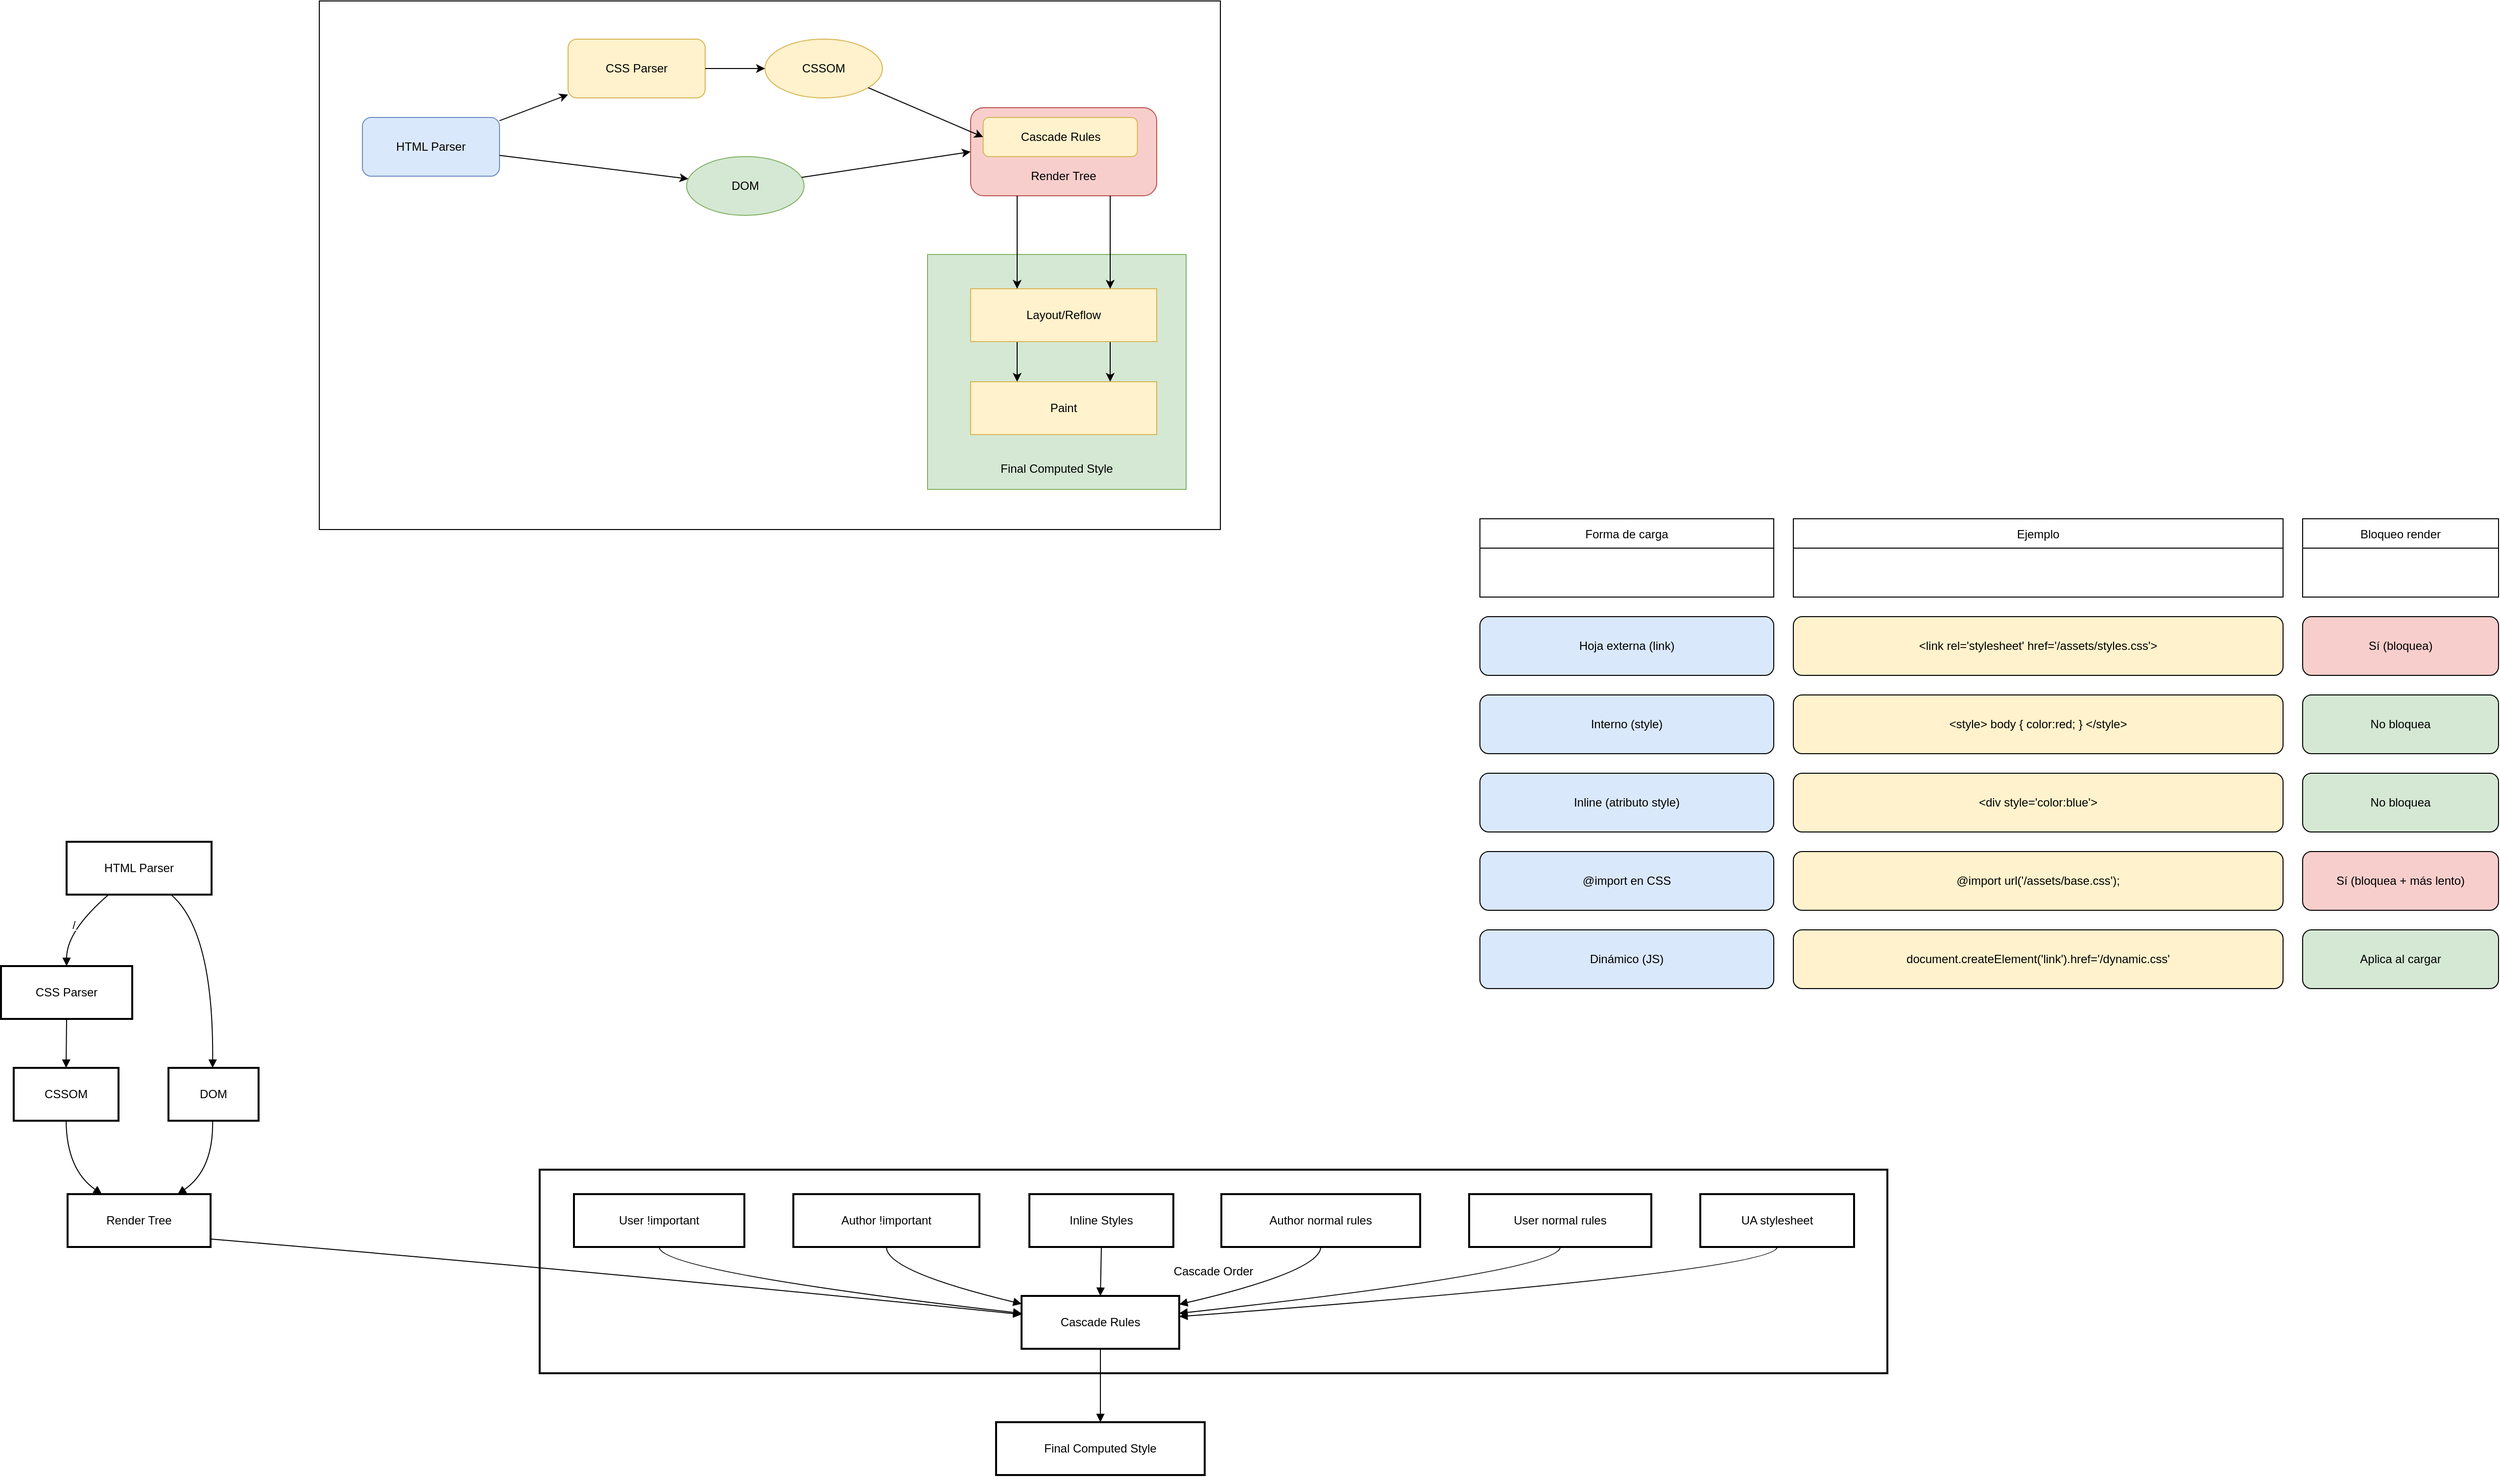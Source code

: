 <mxfile version="28.0.4">
  <diagram id="cssLoadDiagram" name="CSS Load &amp; Cascade">
    <mxGraphModel dx="465616" dy="275102" grid="1" gridSize="10" guides="1" tooltips="1" connect="1" arrows="1" fold="1" page="1" pageScale="1" pageWidth="1920" pageHeight="1080" math="0" shadow="0">
      <root>
        <mxCell id="0" />
        <mxCell id="1" parent="0" />
        <mxCell id="20" parent="1" source="9" target="7" edge="1" />
        <mxCell id="21" parent="1" source="10" target="7" edge="1" />
        <mxCell id="22" parent="1" source="11" target="7" edge="1" />
        <mxCell id="23" parent="1" source="12" target="7" edge="1" />
        <mxCell id="NVMIuJIjwTBXAz2zRyh4-23" value="Cascade Order" style="whiteSpace=wrap;strokeWidth=2;" vertex="1" parent="1">
          <mxGeometry x="300" y="665" width="1376" height="208" as="geometry" />
        </mxCell>
        <mxCell id="NVMIuJIjwTBXAz2zRyh4-24" value="HTML Parser" style="whiteSpace=wrap;strokeWidth=2;" vertex="1" parent="1">
          <mxGeometry x="-183" y="330" width="148" height="54" as="geometry" />
        </mxCell>
        <mxCell id="NVMIuJIjwTBXAz2zRyh4-25" value="CSS Parser" style="whiteSpace=wrap;strokeWidth=2;" vertex="1" parent="1">
          <mxGeometry x="-250" y="457" width="134" height="54" as="geometry" />
        </mxCell>
        <mxCell id="NVMIuJIjwTBXAz2zRyh4-26" value="CSSOM" style="whiteSpace=wrap;strokeWidth=2;" vertex="1" parent="1">
          <mxGeometry x="-237" y="561" width="107" height="54" as="geometry" />
        </mxCell>
        <mxCell id="NVMIuJIjwTBXAz2zRyh4-27" value="DOM" style="whiteSpace=wrap;strokeWidth=2;" vertex="1" parent="1">
          <mxGeometry x="-79" y="561" width="92" height="54" as="geometry" />
        </mxCell>
        <mxCell id="NVMIuJIjwTBXAz2zRyh4-28" value="Render Tree" style="whiteSpace=wrap;strokeWidth=2;" vertex="1" parent="1">
          <mxGeometry x="-182" y="690" width="146" height="54" as="geometry" />
        </mxCell>
        <mxCell id="NVMIuJIjwTBXAz2zRyh4-29" value="Cascade Rules" style="whiteSpace=wrap;strokeWidth=2;" vertex="1" parent="1">
          <mxGeometry x="792" y="794" width="161" height="54" as="geometry" />
        </mxCell>
        <mxCell id="NVMIuJIjwTBXAz2zRyh4-30" value="Final Computed Style" style="whiteSpace=wrap;strokeWidth=2;" vertex="1" parent="1">
          <mxGeometry x="766" y="923" width="213" height="54" as="geometry" />
        </mxCell>
        <mxCell id="NVMIuJIjwTBXAz2zRyh4-31" value="User !important" style="whiteSpace=wrap;strokeWidth=2;" vertex="1" parent="1">
          <mxGeometry x="335" y="690" width="174" height="54" as="geometry" />
        </mxCell>
        <mxCell id="NVMIuJIjwTBXAz2zRyh4-32" value="Author !important" style="whiteSpace=wrap;strokeWidth=2;" vertex="1" parent="1">
          <mxGeometry x="559" y="690" width="190" height="54" as="geometry" />
        </mxCell>
        <mxCell id="NVMIuJIjwTBXAz2zRyh4-33" value="Inline Styles" style="whiteSpace=wrap;strokeWidth=2;" vertex="1" parent="1">
          <mxGeometry x="800" y="690" width="147" height="54" as="geometry" />
        </mxCell>
        <mxCell id="NVMIuJIjwTBXAz2zRyh4-34" value="Author normal rules" style="whiteSpace=wrap;strokeWidth=2;" vertex="1" parent="1">
          <mxGeometry x="996" y="690" width="203" height="54" as="geometry" />
        </mxCell>
        <mxCell id="NVMIuJIjwTBXAz2zRyh4-35" value="User normal rules" style="whiteSpace=wrap;strokeWidth=2;" vertex="1" parent="1">
          <mxGeometry x="1249" y="690" width="186" height="54" as="geometry" />
        </mxCell>
        <mxCell id="NVMIuJIjwTBXAz2zRyh4-36" value="UA stylesheet" style="whiteSpace=wrap;strokeWidth=2;" vertex="1" parent="1">
          <mxGeometry x="1485" y="690" width="157" height="54" as="geometry" />
        </mxCell>
        <mxCell id="NVMIuJIjwTBXAz2zRyh4-37" value="/" style="curved=1;startArrow=none;endArrow=block;exitX=0.29;exitY=1;entryX=0.5;entryY=0;rounded=0;" edge="1" parent="1" source="NVMIuJIjwTBXAz2zRyh4-24" target="NVMIuJIjwTBXAz2zRyh4-25">
          <mxGeometry relative="1" as="geometry">
            <Array as="points">
              <mxPoint x="-183" y="421" />
            </Array>
          </mxGeometry>
        </mxCell>
        <mxCell id="NVMIuJIjwTBXAz2zRyh4-38" value="" style="curved=1;startArrow=none;endArrow=block;exitX=0.5;exitY=1;entryX=0.5;entryY=0;rounded=0;" edge="1" parent="1" source="NVMIuJIjwTBXAz2zRyh4-25" target="NVMIuJIjwTBXAz2zRyh4-26">
          <mxGeometry relative="1" as="geometry">
            <Array as="points" />
          </mxGeometry>
        </mxCell>
        <mxCell id="NVMIuJIjwTBXAz2zRyh4-39" value="" style="curved=1;startArrow=none;endArrow=block;exitX=0.72;exitY=1;entryX=0.49;entryY=0;rounded=0;" edge="1" parent="1" source="NVMIuJIjwTBXAz2zRyh4-24" target="NVMIuJIjwTBXAz2zRyh4-27">
          <mxGeometry relative="1" as="geometry">
            <Array as="points">
              <mxPoint x="-33" y="421" />
            </Array>
          </mxGeometry>
        </mxCell>
        <mxCell id="NVMIuJIjwTBXAz2zRyh4-40" value="" style="curved=1;startArrow=none;endArrow=block;exitX=0.5;exitY=1;entryX=0.24;entryY=0;rounded=0;" edge="1" parent="1" source="NVMIuJIjwTBXAz2zRyh4-26" target="NVMIuJIjwTBXAz2zRyh4-28">
          <mxGeometry relative="1" as="geometry">
            <Array as="points">
              <mxPoint x="-183" y="665" />
            </Array>
          </mxGeometry>
        </mxCell>
        <mxCell id="NVMIuJIjwTBXAz2zRyh4-41" value="" style="curved=1;startArrow=none;endArrow=block;exitX=0.49;exitY=1;entryX=0.77;entryY=0;rounded=0;" edge="1" parent="1" source="NVMIuJIjwTBXAz2zRyh4-27" target="NVMIuJIjwTBXAz2zRyh4-28">
          <mxGeometry relative="1" as="geometry">
            <Array as="points">
              <mxPoint x="-33" y="665" />
            </Array>
          </mxGeometry>
        </mxCell>
        <mxCell id="NVMIuJIjwTBXAz2zRyh4-42" value="" style="curved=1;startArrow=none;endArrow=block;exitX=1;exitY=0.85;entryX=0;entryY=0.35;rounded=0;" edge="1" parent="1" source="NVMIuJIjwTBXAz2zRyh4-28" target="NVMIuJIjwTBXAz2zRyh4-29">
          <mxGeometry relative="1" as="geometry">
            <Array as="points">
              <mxPoint x="361" y="769" />
            </Array>
          </mxGeometry>
        </mxCell>
        <mxCell id="NVMIuJIjwTBXAz2zRyh4-43" value="" style="curved=1;startArrow=none;endArrow=block;exitX=0.5;exitY=1;entryX=0.5;entryY=0;rounded=0;" edge="1" parent="1" source="NVMIuJIjwTBXAz2zRyh4-29" target="NVMIuJIjwTBXAz2zRyh4-30">
          <mxGeometry relative="1" as="geometry">
            <Array as="points" />
          </mxGeometry>
        </mxCell>
        <mxCell id="NVMIuJIjwTBXAz2zRyh4-44" value="" style="curved=1;startArrow=none;endArrow=block;exitX=0.5;exitY=1;entryX=0;entryY=0.33;rounded=0;" edge="1" parent="1" source="NVMIuJIjwTBXAz2zRyh4-31" target="NVMIuJIjwTBXAz2zRyh4-29">
          <mxGeometry relative="1" as="geometry">
            <Array as="points">
              <mxPoint x="422" y="769" />
            </Array>
          </mxGeometry>
        </mxCell>
        <mxCell id="NVMIuJIjwTBXAz2zRyh4-45" value="" style="curved=1;startArrow=none;endArrow=block;exitX=0.5;exitY=1;entryX=0;entryY=0.15;rounded=0;" edge="1" parent="1" source="NVMIuJIjwTBXAz2zRyh4-32" target="NVMIuJIjwTBXAz2zRyh4-29">
          <mxGeometry relative="1" as="geometry">
            <Array as="points">
              <mxPoint x="654" y="769" />
            </Array>
          </mxGeometry>
        </mxCell>
        <mxCell id="NVMIuJIjwTBXAz2zRyh4-46" value="" style="curved=1;startArrow=none;endArrow=block;exitX=0.5;exitY=1;entryX=0.5;entryY=0;rounded=0;" edge="1" parent="1" source="NVMIuJIjwTBXAz2zRyh4-33" target="NVMIuJIjwTBXAz2zRyh4-29">
          <mxGeometry relative="1" as="geometry">
            <Array as="points" />
          </mxGeometry>
        </mxCell>
        <mxCell id="NVMIuJIjwTBXAz2zRyh4-47" value="" style="curved=1;startArrow=none;endArrow=block;exitX=0.5;exitY=1;entryX=1;entryY=0.16;rounded=0;" edge="1" parent="1" source="NVMIuJIjwTBXAz2zRyh4-34" target="NVMIuJIjwTBXAz2zRyh4-29">
          <mxGeometry relative="1" as="geometry">
            <Array as="points">
              <mxPoint x="1097" y="769" />
            </Array>
          </mxGeometry>
        </mxCell>
        <mxCell id="NVMIuJIjwTBXAz2zRyh4-48" value="" style="curved=1;startArrow=none;endArrow=block;exitX=0.5;exitY=1;entryX=1;entryY=0.33;rounded=0;" edge="1" parent="1" source="NVMIuJIjwTBXAz2zRyh4-35" target="NVMIuJIjwTBXAz2zRyh4-29">
          <mxGeometry relative="1" as="geometry">
            <Array as="points">
              <mxPoint x="1342" y="769" />
            </Array>
          </mxGeometry>
        </mxCell>
        <mxCell id="NVMIuJIjwTBXAz2zRyh4-49" value="" style="curved=1;startArrow=none;endArrow=block;exitX=0.5;exitY=1;entryX=1;entryY=0.39;rounded=0;" edge="1" parent="1" source="NVMIuJIjwTBXAz2zRyh4-36" target="NVMIuJIjwTBXAz2zRyh4-29">
          <mxGeometry relative="1" as="geometry">
            <Array as="points">
              <mxPoint x="1563" y="769" />
            </Array>
          </mxGeometry>
        </mxCell>
        <mxCell id="NVMIuJIjwTBXAz2zRyh4-50" value="Forma de carga" style="shape=swimlane;startSize=30;horizontal=1;" vertex="1" parent="1">
          <mxGeometry x="1260" width="300" height="80" as="geometry" />
        </mxCell>
        <mxCell id="NVMIuJIjwTBXAz2zRyh4-51" value="Ejemplo" style="shape=swimlane;startSize=30;horizontal=1;" vertex="1" parent="1">
          <mxGeometry x="1580" width="500" height="80" as="geometry" />
        </mxCell>
        <mxCell id="NVMIuJIjwTBXAz2zRyh4-52" value="Bloqueo render" style="shape=swimlane;startSize=30;horizontal=1;" vertex="1" parent="1">
          <mxGeometry x="2100" width="200" height="80" as="geometry" />
        </mxCell>
        <mxCell id="NVMIuJIjwTBXAz2zRyh4-53" value="Hoja externa (link)" style="rounded=1;whiteSpace=wrap;html=1;fillColor=#dae8fc;" vertex="1" parent="1">
          <mxGeometry x="1260" y="100" width="300" height="60" as="geometry" />
        </mxCell>
        <mxCell id="NVMIuJIjwTBXAz2zRyh4-54" value="&amp;lt;link rel=&#39;stylesheet&#39; href=&#39;/assets/styles.css&#39;&amp;gt;" style="rounded=1;whiteSpace=wrap;html=1;fillColor=#fff2cc;" vertex="1" parent="1">
          <mxGeometry x="1580" y="100" width="500" height="60" as="geometry" />
        </mxCell>
        <mxCell id="NVMIuJIjwTBXAz2zRyh4-55" value="Sí (bloquea)" style="rounded=1;whiteSpace=wrap;html=1;fillColor=#f8cecc;" vertex="1" parent="1">
          <mxGeometry x="2100" y="100" width="200" height="60" as="geometry" />
        </mxCell>
        <mxCell id="NVMIuJIjwTBXAz2zRyh4-56" value="Interno (style)" style="rounded=1;whiteSpace=wrap;html=1;fillColor=#dae8fc;" vertex="1" parent="1">
          <mxGeometry x="1260" y="180" width="300" height="60" as="geometry" />
        </mxCell>
        <mxCell id="NVMIuJIjwTBXAz2zRyh4-57" value="&amp;lt;style&amp;gt; body { color:red; } &amp;lt;/style&amp;gt;" style="rounded=1;whiteSpace=wrap;html=1;fillColor=#fff2cc;" vertex="1" parent="1">
          <mxGeometry x="1580" y="180" width="500" height="60" as="geometry" />
        </mxCell>
        <mxCell id="NVMIuJIjwTBXAz2zRyh4-58" value="No bloquea" style="rounded=1;whiteSpace=wrap;html=1;fillColor=#d5e8d4;" vertex="1" parent="1">
          <mxGeometry x="2100" y="180" width="200" height="60" as="geometry" />
        </mxCell>
        <mxCell id="NVMIuJIjwTBXAz2zRyh4-59" value="Inline (atributo style)" style="rounded=1;whiteSpace=wrap;html=1;fillColor=#dae8fc;" vertex="1" parent="1">
          <mxGeometry x="1260" y="260" width="300" height="60" as="geometry" />
        </mxCell>
        <mxCell id="NVMIuJIjwTBXAz2zRyh4-60" value="&amp;lt;div style=&#39;color:blue&#39;&amp;gt;" style="rounded=1;whiteSpace=wrap;html=1;fillColor=#fff2cc;" vertex="1" parent="1">
          <mxGeometry x="1580" y="260" width="500" height="60" as="geometry" />
        </mxCell>
        <mxCell id="NVMIuJIjwTBXAz2zRyh4-61" value="No bloquea" style="rounded=1;whiteSpace=wrap;html=1;fillColor=#d5e8d4;" vertex="1" parent="1">
          <mxGeometry x="2100" y="260" width="200" height="60" as="geometry" />
        </mxCell>
        <mxCell id="NVMIuJIjwTBXAz2zRyh4-62" value="@import en CSS" style="rounded=1;whiteSpace=wrap;html=1;fillColor=#dae8fc;" vertex="1" parent="1">
          <mxGeometry x="1260" y="340" width="300" height="60" as="geometry" />
        </mxCell>
        <mxCell id="NVMIuJIjwTBXAz2zRyh4-63" value="@import url(&#39;/assets/base.css&#39;);" style="rounded=1;whiteSpace=wrap;html=1;fillColor=#fff2cc;" vertex="1" parent="1">
          <mxGeometry x="1580" y="340" width="500" height="60" as="geometry" />
        </mxCell>
        <mxCell id="NVMIuJIjwTBXAz2zRyh4-64" value="Sí (bloquea + más lento)" style="rounded=1;whiteSpace=wrap;html=1;fillColor=#f8cecc;" vertex="1" parent="1">
          <mxGeometry x="2100" y="340" width="200" height="60" as="geometry" />
        </mxCell>
        <mxCell id="NVMIuJIjwTBXAz2zRyh4-65" value="Dinámico (JS)" style="rounded=1;whiteSpace=wrap;html=1;fillColor=#dae8fc;" vertex="1" parent="1">
          <mxGeometry x="1260" y="420" width="300" height="60" as="geometry" />
        </mxCell>
        <mxCell id="NVMIuJIjwTBXAz2zRyh4-66" value="document.createElement(&#39;link&#39;).href=&#39;/dynamic.css&#39;" style="rounded=1;whiteSpace=wrap;html=1;fillColor=#fff2cc;" vertex="1" parent="1">
          <mxGeometry x="1580" y="420" width="500" height="60" as="geometry" />
        </mxCell>
        <mxCell id="NVMIuJIjwTBXAz2zRyh4-67" value="Aplica al cargar" style="rounded=1;whiteSpace=wrap;html=1;fillColor=#d5e8d4;" vertex="1" parent="1">
          <mxGeometry x="2100" y="420" width="200" height="60" as="geometry" />
        </mxCell>
        <mxCell id="NVMIuJIjwTBXAz2zRyh4-119" value="" style="group" vertex="1" connectable="0" parent="1">
          <mxGeometry x="75" y="-529" width="920" height="540" as="geometry" />
        </mxCell>
        <mxCell id="NVMIuJIjwTBXAz2zRyh4-117" value="" style="rounded=0;whiteSpace=wrap;html=1;" vertex="1" parent="NVMIuJIjwTBXAz2zRyh4-119">
          <mxGeometry width="920" height="540" as="geometry" />
        </mxCell>
        <mxCell id="2" value="HTML Parser" style="rounded=1;whiteSpace=wrap;html=1;fillColor=#dae8fc;strokeColor=#6c8ebf;" parent="NVMIuJIjwTBXAz2zRyh4-119" vertex="1">
          <mxGeometry x="44" y="119" width="140" height="60" as="geometry" />
        </mxCell>
        <mxCell id="3" value="CSS Parser" style="rounded=1;whiteSpace=wrap;html=1;fillColor=#fff2cc;strokeColor=#d6b656;" parent="NVMIuJIjwTBXAz2zRyh4-119" vertex="1">
          <mxGeometry x="254" y="39" width="140" height="60" as="geometry" />
        </mxCell>
        <mxCell id="4" value="CSSOM" style="ellipse;whiteSpace=wrap;html=1;fillColor=#fff2cc;strokeColor=#d6b656;" parent="NVMIuJIjwTBXAz2zRyh4-119" vertex="1">
          <mxGeometry x="455" y="39" width="120" height="60" as="geometry" />
        </mxCell>
        <mxCell id="5" value="DOM" style="ellipse;whiteSpace=wrap;html=1;fillColor=#d5e8d4;strokeColor=#82b366;" parent="NVMIuJIjwTBXAz2zRyh4-119" vertex="1">
          <mxGeometry x="375" y="159" width="120" height="60" as="geometry" />
        </mxCell>
        <mxCell id="13" parent="NVMIuJIjwTBXAz2zRyh4-119" source="2" target="3" edge="1">
          <mxGeometry relative="1" as="geometry" />
        </mxCell>
        <mxCell id="14" parent="NVMIuJIjwTBXAz2zRyh4-119" source="3" target="4" edge="1">
          <mxGeometry relative="1" as="geometry" />
        </mxCell>
        <mxCell id="15" parent="NVMIuJIjwTBXAz2zRyh4-119" source="2" target="5" edge="1">
          <mxGeometry relative="1" as="geometry" />
        </mxCell>
        <mxCell id="17" style="entryX=0;entryY=0.5;entryDx=0;entryDy=0;" parent="NVMIuJIjwTBXAz2zRyh4-119" source="5" target="6" edge="1">
          <mxGeometry relative="1" as="geometry" />
        </mxCell>
        <mxCell id="NVMIuJIjwTBXAz2zRyh4-89" value="" style="group" vertex="1" connectable="0" parent="NVMIuJIjwTBXAz2zRyh4-119">
          <mxGeometry x="665" y="109" width="190" height="90" as="geometry" />
        </mxCell>
        <mxCell id="6" value="Render Tree" style="rounded=1;whiteSpace=wrap;html=1;fillColor=#f8cecc;strokeColor=#b85450;verticalAlign=bottom;spacingBottom=11;" parent="NVMIuJIjwTBXAz2zRyh4-89" vertex="1">
          <mxGeometry width="190" height="90" as="geometry" />
        </mxCell>
        <mxCell id="7" value="Cascade Rules" style="rounded=1;whiteSpace=wrap;html=1;fillColor=#fff2cc;strokeColor=#d6b656;" parent="NVMIuJIjwTBXAz2zRyh4-89" vertex="1">
          <mxGeometry x="12.798" y="10" width="157.513" height="40" as="geometry" />
        </mxCell>
        <mxCell id="16" style="entryX=0;entryY=0.5;entryDx=0;entryDy=0;" parent="NVMIuJIjwTBXAz2zRyh4-119" source="4" target="7" edge="1">
          <mxGeometry relative="1" as="geometry" />
        </mxCell>
        <mxCell id="NVMIuJIjwTBXAz2zRyh4-90" value="Final Computed Style" style="rounded=0;whiteSpace=wrap;html=1;verticalAlign=bottom;spacingRight=0;spacingBottom=12;fillColor=#d5e8d4;strokeColor=#82b366;" vertex="1" parent="NVMIuJIjwTBXAz2zRyh4-119">
          <mxGeometry x="621" y="259" width="264" height="240" as="geometry" />
        </mxCell>
        <mxCell id="NVMIuJIjwTBXAz2zRyh4-96" style="edgeStyle=orthogonalEdgeStyle;rounded=0;orthogonalLoop=1;jettySize=auto;html=1;exitX=0.25;exitY=1;exitDx=0;exitDy=0;entryX=0.25;entryY=0;entryDx=0;entryDy=0;" edge="1" parent="NVMIuJIjwTBXAz2zRyh4-119" source="NVMIuJIjwTBXAz2zRyh4-91" target="NVMIuJIjwTBXAz2zRyh4-92">
          <mxGeometry relative="1" as="geometry" />
        </mxCell>
        <mxCell id="NVMIuJIjwTBXAz2zRyh4-97" style="edgeStyle=orthogonalEdgeStyle;rounded=0;orthogonalLoop=1;jettySize=auto;html=1;exitX=0.75;exitY=1;exitDx=0;exitDy=0;entryX=0.75;entryY=0;entryDx=0;entryDy=0;" edge="1" parent="NVMIuJIjwTBXAz2zRyh4-119" source="NVMIuJIjwTBXAz2zRyh4-91" target="NVMIuJIjwTBXAz2zRyh4-92">
          <mxGeometry relative="1" as="geometry" />
        </mxCell>
        <mxCell id="NVMIuJIjwTBXAz2zRyh4-91" value="Layout/Reflow" style="whiteSpace=wrap;strokeWidth=1;fillColor=#fff2cc;strokeColor=#d6b656;" vertex="1" parent="NVMIuJIjwTBXAz2zRyh4-119">
          <mxGeometry x="665" y="294" width="190" height="54" as="geometry" />
        </mxCell>
        <mxCell id="NVMIuJIjwTBXAz2zRyh4-92" value="Paint" style="whiteSpace=wrap;strokeWidth=1;fillColor=#fff2cc;strokeColor=#d6b656;" vertex="1" parent="NVMIuJIjwTBXAz2zRyh4-119">
          <mxGeometry x="665" y="389" width="190" height="54" as="geometry" />
        </mxCell>
        <mxCell id="NVMIuJIjwTBXAz2zRyh4-93" style="edgeStyle=orthogonalEdgeStyle;rounded=0;orthogonalLoop=1;jettySize=auto;html=1;exitX=0.25;exitY=1;exitDx=0;exitDy=0;entryX=0.25;entryY=0;entryDx=0;entryDy=0;" edge="1" parent="NVMIuJIjwTBXAz2zRyh4-119" source="6" target="NVMIuJIjwTBXAz2zRyh4-91">
          <mxGeometry relative="1" as="geometry" />
        </mxCell>
        <mxCell id="NVMIuJIjwTBXAz2zRyh4-94" style="edgeStyle=orthogonalEdgeStyle;rounded=0;orthogonalLoop=1;jettySize=auto;html=1;exitX=0.75;exitY=1;exitDx=0;exitDy=0;entryX=0.75;entryY=0;entryDx=0;entryDy=0;" edge="1" parent="NVMIuJIjwTBXAz2zRyh4-119" source="6" target="NVMIuJIjwTBXAz2zRyh4-91">
          <mxGeometry relative="1" as="geometry" />
        </mxCell>
      </root>
    </mxGraphModel>
  </diagram>
</mxfile>
